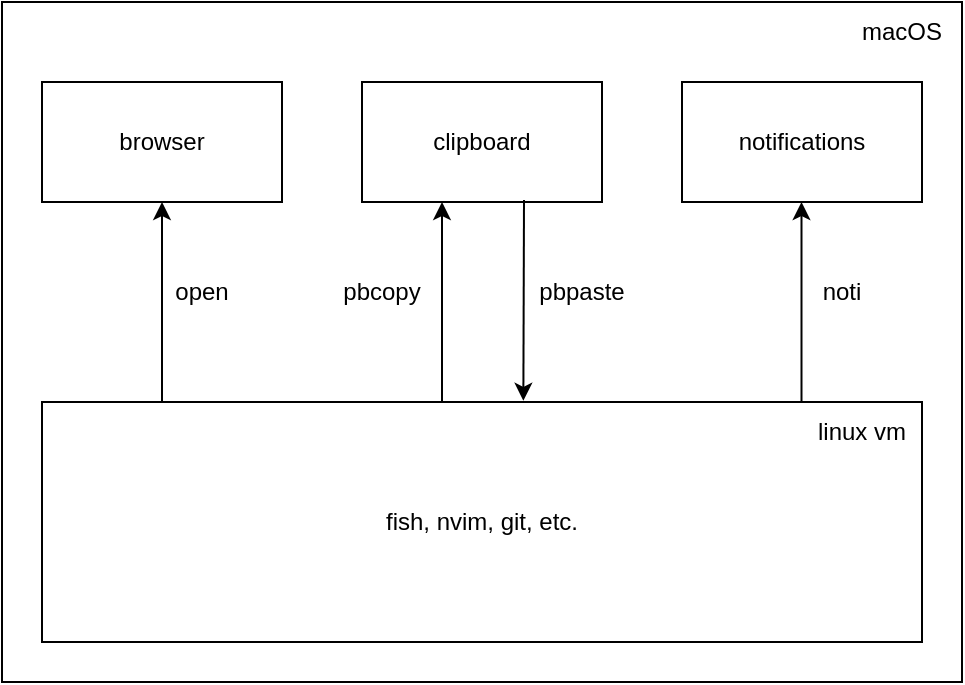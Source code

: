 <mxfile version="16.5.3" type="device"><diagram id="uysVCrllzq3OH8ierZMm" name="Page-1"><mxGraphModel dx="1186" dy="796" grid="1" gridSize="10" guides="1" tooltips="1" connect="1" arrows="1" fold="1" page="1" pageScale="1" pageWidth="850" pageHeight="1100" math="0" shadow="0"><root><mxCell id="0"/><mxCell id="1" parent="0"/><mxCell id="zaUqt3xm-WSr-VTnWa1o-1" value="" style="rounded=0;whiteSpace=wrap;html=1;" vertex="1" parent="1"><mxGeometry x="80" y="100" width="480" height="340" as="geometry"/></mxCell><mxCell id="zaUqt3xm-WSr-VTnWa1o-2" value="fish, nvim, git, etc." style="rounded=0;whiteSpace=wrap;html=1;" vertex="1" parent="1"><mxGeometry x="100" y="300" width="440" height="120" as="geometry"/></mxCell><mxCell id="zaUqt3xm-WSr-VTnWa1o-3" value="browser" style="rounded=0;whiteSpace=wrap;html=1;" vertex="1" parent="1"><mxGeometry x="100" y="140" width="120" height="60" as="geometry"/></mxCell><mxCell id="zaUqt3xm-WSr-VTnWa1o-4" value="clipboard" style="rounded=0;whiteSpace=wrap;html=1;" vertex="1" parent="1"><mxGeometry x="260" y="140" width="120" height="60" as="geometry"/></mxCell><mxCell id="zaUqt3xm-WSr-VTnWa1o-5" value="notifications" style="rounded=0;whiteSpace=wrap;html=1;" vertex="1" parent="1"><mxGeometry x="420" y="140" width="120" height="60" as="geometry"/></mxCell><mxCell id="zaUqt3xm-WSr-VTnWa1o-6" value="" style="endArrow=classic;html=1;rounded=0;entryX=0.5;entryY=1;entryDx=0;entryDy=0;" edge="1" parent="1" target="zaUqt3xm-WSr-VTnWa1o-3"><mxGeometry width="50" height="50" relative="1" as="geometry"><mxPoint x="160" y="300" as="sourcePoint"/><mxPoint x="157" y="210" as="targetPoint"/></mxGeometry></mxCell><mxCell id="zaUqt3xm-WSr-VTnWa1o-7" value="" style="endArrow=classic;html=1;rounded=0;entryX=0.5;entryY=1;entryDx=0;entryDy=0;" edge="1" parent="1"><mxGeometry width="50" height="50" relative="1" as="geometry"><mxPoint x="300" y="300" as="sourcePoint"/><mxPoint x="300" y="200" as="targetPoint"/></mxGeometry></mxCell><mxCell id="zaUqt3xm-WSr-VTnWa1o-8" value="" style="endArrow=classic;html=1;rounded=0;entryX=0.547;entryY=-0.005;entryDx=0;entryDy=0;entryPerimeter=0;exitX=0.675;exitY=0.983;exitDx=0;exitDy=0;exitPerimeter=0;" edge="1" parent="1" source="zaUqt3xm-WSr-VTnWa1o-4" target="zaUqt3xm-WSr-VTnWa1o-2"><mxGeometry width="50" height="50" relative="1" as="geometry"><mxPoint x="180" y="320" as="sourcePoint"/><mxPoint x="180" y="220" as="targetPoint"/></mxGeometry></mxCell><mxCell id="zaUqt3xm-WSr-VTnWa1o-9" value="" style="endArrow=classic;html=1;rounded=0;entryX=0.5;entryY=1;entryDx=0;entryDy=0;" edge="1" parent="1"><mxGeometry width="50" height="50" relative="1" as="geometry"><mxPoint x="479.75" y="300" as="sourcePoint"/><mxPoint x="479.75" y="200" as="targetPoint"/></mxGeometry></mxCell><mxCell id="zaUqt3xm-WSr-VTnWa1o-10" value="open" style="text;html=1;strokeColor=none;fillColor=none;align=center;verticalAlign=middle;whiteSpace=wrap;rounded=0;" vertex="1" parent="1"><mxGeometry x="150" y="230" width="60" height="30" as="geometry"/></mxCell><mxCell id="zaUqt3xm-WSr-VTnWa1o-11" value="pbcopy" style="text;html=1;strokeColor=none;fillColor=none;align=center;verticalAlign=middle;whiteSpace=wrap;rounded=0;" vertex="1" parent="1"><mxGeometry x="240" y="230" width="60" height="30" as="geometry"/></mxCell><mxCell id="zaUqt3xm-WSr-VTnWa1o-12" value="pbpaste" style="text;html=1;strokeColor=none;fillColor=none;align=center;verticalAlign=middle;whiteSpace=wrap;rounded=0;" vertex="1" parent="1"><mxGeometry x="340" y="230" width="60" height="30" as="geometry"/></mxCell><mxCell id="zaUqt3xm-WSr-VTnWa1o-13" value="noti" style="text;html=1;strokeColor=none;fillColor=none;align=center;verticalAlign=middle;whiteSpace=wrap;rounded=0;" vertex="1" parent="1"><mxGeometry x="470" y="230" width="60" height="30" as="geometry"/></mxCell><mxCell id="zaUqt3xm-WSr-VTnWa1o-14" value="macOS" style="text;html=1;strokeColor=none;fillColor=none;align=center;verticalAlign=middle;whiteSpace=wrap;rounded=0;" vertex="1" parent="1"><mxGeometry x="500" y="100" width="60" height="30" as="geometry"/></mxCell><mxCell id="zaUqt3xm-WSr-VTnWa1o-15" value="linux vm" style="text;html=1;strokeColor=none;fillColor=none;align=center;verticalAlign=middle;whiteSpace=wrap;rounded=0;" vertex="1" parent="1"><mxGeometry x="480" y="300" width="60" height="30" as="geometry"/></mxCell></root></mxGraphModel></diagram></mxfile>
